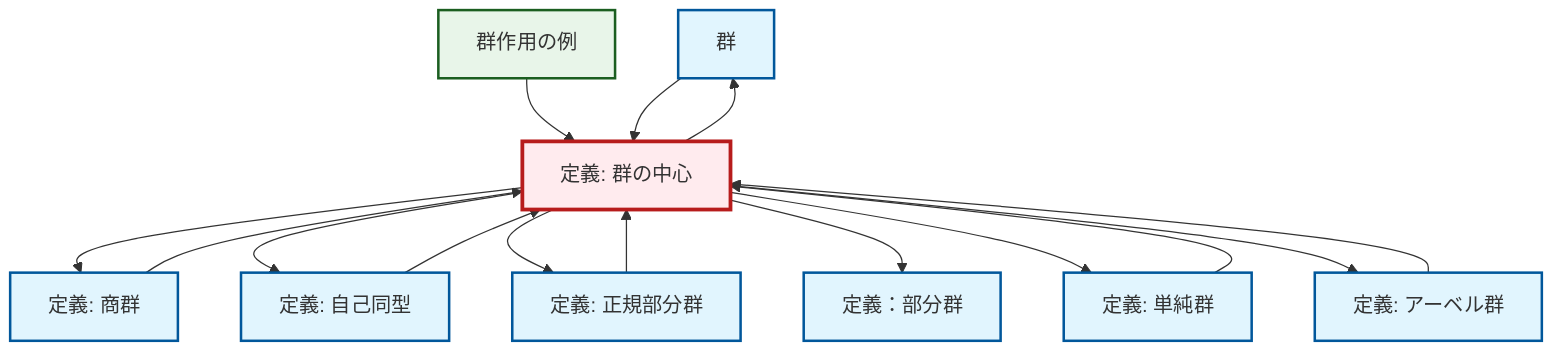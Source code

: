 graph TD
    classDef definition fill:#e1f5fe,stroke:#01579b,stroke-width:2px
    classDef theorem fill:#f3e5f5,stroke:#4a148c,stroke-width:2px
    classDef axiom fill:#fff3e0,stroke:#e65100,stroke-width:2px
    classDef example fill:#e8f5e9,stroke:#1b5e20,stroke-width:2px
    classDef current fill:#ffebee,stroke:#b71c1c,stroke-width:3px
    def-group["群"]:::definition
    def-quotient-group["定義: 商群"]:::definition
    def-center-of-group["定義: 群の中心"]:::definition
    def-subgroup["定義：部分群"]:::definition
    def-automorphism["定義: 自己同型"]:::definition
    ex-group-action-examples["群作用の例"]:::example
    def-simple-group["定義: 単純群"]:::definition
    def-abelian-group["定義: アーベル群"]:::definition
    def-normal-subgroup["定義: 正規部分群"]:::definition
    def-quotient-group --> def-center-of-group
    def-simple-group --> def-center-of-group
    def-center-of-group --> def-quotient-group
    ex-group-action-examples --> def-center-of-group
    def-center-of-group --> def-automorphism
    def-abelian-group --> def-center-of-group
    def-group --> def-center-of-group
    def-center-of-group --> def-normal-subgroup
    def-center-of-group --> def-subgroup
    def-center-of-group --> def-group
    def-automorphism --> def-center-of-group
    def-center-of-group --> def-simple-group
    def-normal-subgroup --> def-center-of-group
    def-center-of-group --> def-abelian-group
    class def-center-of-group current